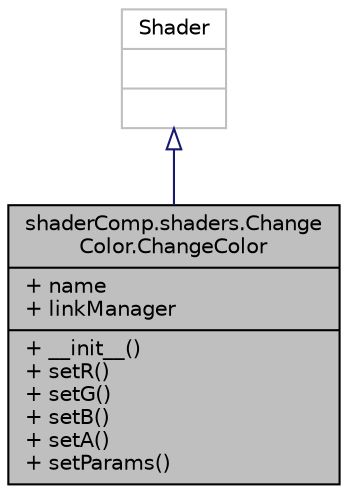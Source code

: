 digraph "shaderComp.shaders.ChangeColor.ChangeColor"
{
  edge [fontname="Helvetica",fontsize="10",labelfontname="Helvetica",labelfontsize="10"];
  node [fontname="Helvetica",fontsize="10",shape=record];
  Node1 [label="{shaderComp.shaders.Change\lColor.ChangeColor\n|+ name\l+ linkManager\l|+ __init__()\l+ setR()\l+ setG()\l+ setB()\l+ setA()\l+ setParams()\l}",height=0.2,width=0.4,color="black", fillcolor="grey75", style="filled" fontcolor="black"];
  Node2 -> Node1 [dir="back",color="midnightblue",fontsize="10",style="solid",arrowtail="onormal",fontname="Helvetica"];
  Node2 [label="{Shader\n||}",height=0.2,width=0.4,color="grey75", fillcolor="white", style="filled"];
}
